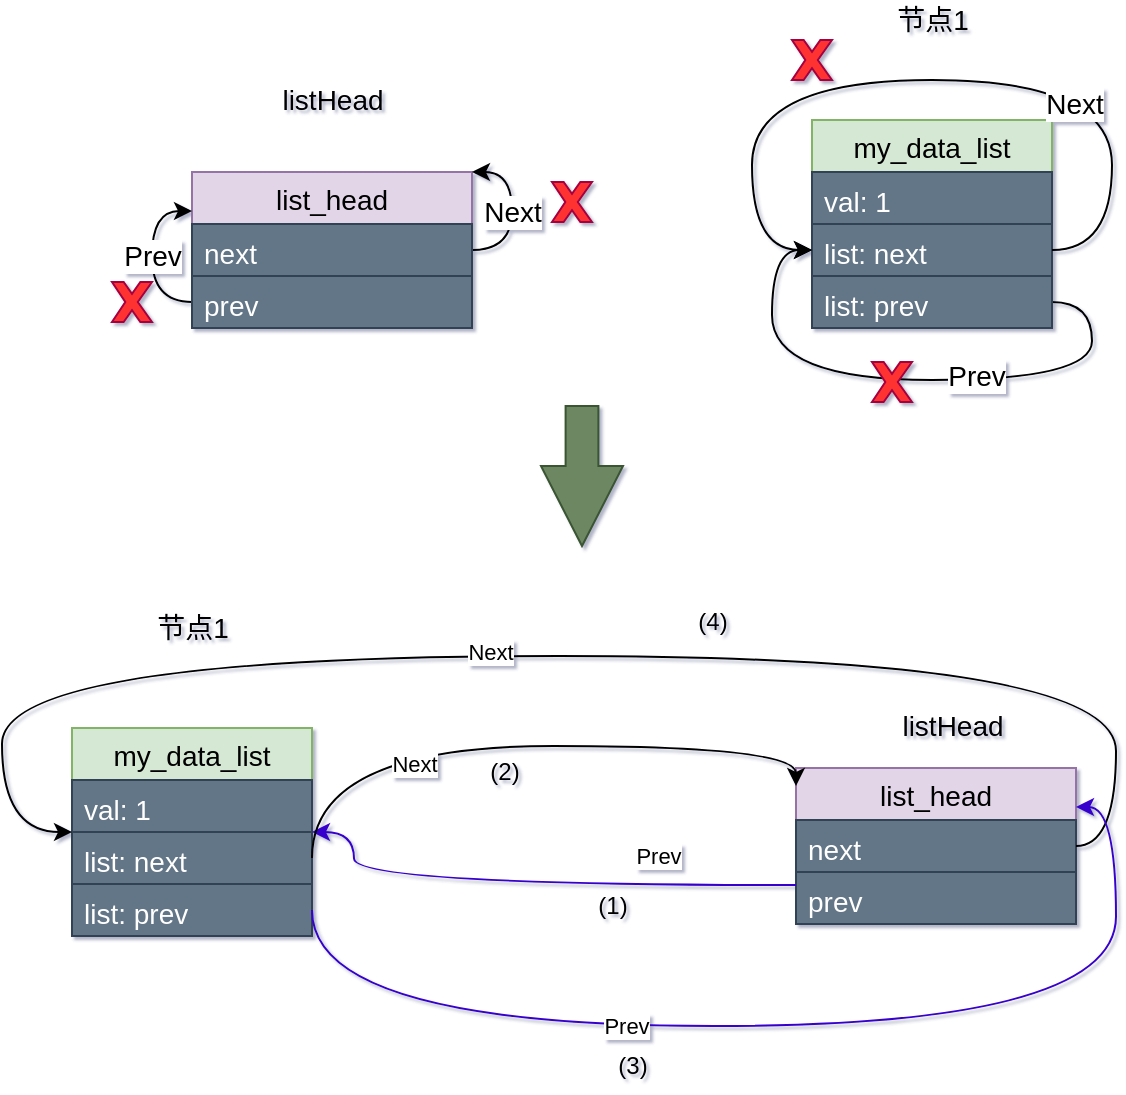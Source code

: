 <mxfile version="14.4.8" type="github">
  <diagram id="cWwRmzPN1MHZdzja27eT" name="第 1 页">
    <mxGraphModel dx="1422" dy="706" grid="0" gridSize="10" guides="1" tooltips="1" connect="1" arrows="1" fold="1" page="1" pageScale="1" pageWidth="827" pageHeight="1169" math="0" shadow="1">
      <root>
        <mxCell id="0" />
        <mxCell id="1" parent="0" />
        <mxCell id="IDVhuWLsbfSZycR1wHgU-45" value="" style="group" vertex="1" connectable="0" parent="1">
          <mxGeometry x="180" y="37" width="470" height="201" as="geometry" />
        </mxCell>
        <mxCell id="IDVhuWLsbfSZycR1wHgU-46" value="" style="group" vertex="1" connectable="0" parent="IDVhuWLsbfSZycR1wHgU-45">
          <mxGeometry x="350" width="120" height="164" as="geometry" />
        </mxCell>
        <mxCell id="IDVhuWLsbfSZycR1wHgU-47" value="my_data_list" style="swimlane;fontStyle=0;childLayout=stackLayout;horizontal=1;startSize=26;fillColor=#d5e8d4;horizontalStack=0;resizeParent=1;resizeParentMax=0;resizeLast=0;collapsible=1;marginBottom=0;fontSize=14;strokeColor=#82b366;" vertex="1" parent="IDVhuWLsbfSZycR1wHgU-46">
          <mxGeometry y="60" width="120" height="104" as="geometry" />
        </mxCell>
        <mxCell id="IDVhuWLsbfSZycR1wHgU-48" value="val: 1" style="text;strokeColor=#314354;fillColor=#647687;align=left;verticalAlign=top;spacingLeft=4;spacingRight=4;overflow=hidden;rotatable=0;points=[[0,0.5],[1,0.5]];portConstraint=eastwest;fontColor=#ffffff;fontSize=14;" vertex="1" parent="IDVhuWLsbfSZycR1wHgU-47">
          <mxGeometry y="26" width="120" height="26" as="geometry" />
        </mxCell>
        <mxCell id="IDVhuWLsbfSZycR1wHgU-49" value="list: next" style="text;strokeColor=#314354;fillColor=#647687;align=left;verticalAlign=top;spacingLeft=4;spacingRight=4;overflow=hidden;rotatable=0;points=[[0,0.5],[1,0.5]];portConstraint=eastwest;fontColor=#ffffff;fontSize=14;" vertex="1" parent="IDVhuWLsbfSZycR1wHgU-47">
          <mxGeometry y="52" width="120" height="26" as="geometry" />
        </mxCell>
        <mxCell id="IDVhuWLsbfSZycR1wHgU-50" style="edgeStyle=orthogonalEdgeStyle;curved=1;rounded=0;orthogonalLoop=1;jettySize=auto;html=1;exitX=1;exitY=0.5;exitDx=0;exitDy=0;entryX=0;entryY=0.5;entryDx=0;entryDy=0;fontSize=14;" edge="1" parent="IDVhuWLsbfSZycR1wHgU-47" source="IDVhuWLsbfSZycR1wHgU-52" target="IDVhuWLsbfSZycR1wHgU-49">
          <mxGeometry relative="1" as="geometry">
            <Array as="points">
              <mxPoint x="140" y="91" />
              <mxPoint x="140" y="130" />
              <mxPoint x="-20" y="130" />
              <mxPoint x="-20" y="65" />
            </Array>
          </mxGeometry>
        </mxCell>
        <mxCell id="IDVhuWLsbfSZycR1wHgU-51" value="Prev" style="edgeLabel;html=1;align=center;verticalAlign=middle;resizable=0;points=[];fontSize=14;" vertex="1" connectable="0" parent="IDVhuWLsbfSZycR1wHgU-50">
          <mxGeometry x="-0.23" y="-2" relative="1" as="geometry">
            <mxPoint as="offset" />
          </mxGeometry>
        </mxCell>
        <mxCell id="IDVhuWLsbfSZycR1wHgU-52" value="list: prev" style="text;strokeColor=#314354;fillColor=#647687;align=left;verticalAlign=top;spacingLeft=4;spacingRight=4;overflow=hidden;rotatable=0;points=[[0,0.5],[1,0.5]];portConstraint=eastwest;fontColor=#ffffff;fontSize=14;" vertex="1" parent="IDVhuWLsbfSZycR1wHgU-47">
          <mxGeometry y="78" width="120" height="26" as="geometry" />
        </mxCell>
        <mxCell id="IDVhuWLsbfSZycR1wHgU-53" style="edgeStyle=orthogonalEdgeStyle;curved=1;rounded=0;orthogonalLoop=1;jettySize=auto;html=1;exitX=1;exitY=0.5;exitDx=0;exitDy=0;entryX=0;entryY=0.5;entryDx=0;entryDy=0;fontSize=14;" edge="1" parent="IDVhuWLsbfSZycR1wHgU-47" source="IDVhuWLsbfSZycR1wHgU-49" target="IDVhuWLsbfSZycR1wHgU-49">
          <mxGeometry relative="1" as="geometry">
            <Array as="points">
              <mxPoint x="150" y="65" />
              <mxPoint x="150" y="-20" />
              <mxPoint x="-30" y="-20" />
              <mxPoint x="-30" y="65" />
            </Array>
          </mxGeometry>
        </mxCell>
        <mxCell id="IDVhuWLsbfSZycR1wHgU-54" value="Next" style="edgeLabel;html=1;align=center;verticalAlign=middle;resizable=0;points=[];fontSize=14;" vertex="1" connectable="0" parent="IDVhuWLsbfSZycR1wHgU-53">
          <mxGeometry x="-0.346" y="12" relative="1" as="geometry">
            <mxPoint as="offset" />
          </mxGeometry>
        </mxCell>
        <mxCell id="IDVhuWLsbfSZycR1wHgU-55" value="节点1" style="text;html=1;align=center;verticalAlign=middle;resizable=0;points=[];autosize=1;fontSize=14;" vertex="1" parent="IDVhuWLsbfSZycR1wHgU-46">
          <mxGeometry x="35" width="50" height="20" as="geometry" />
        </mxCell>
        <mxCell id="IDVhuWLsbfSZycR1wHgU-56" value="list_head" style="swimlane;fontStyle=0;childLayout=stackLayout;horizontal=1;startSize=26;fillColor=#e1d5e7;horizontalStack=0;resizeParent=1;resizeParentMax=0;resizeLast=0;collapsible=1;marginBottom=0;fontSize=14;strokeColor=#9673a6;" vertex="1" parent="IDVhuWLsbfSZycR1wHgU-45">
          <mxGeometry x="40" y="86" width="140" height="78" as="geometry" />
        </mxCell>
        <mxCell id="IDVhuWLsbfSZycR1wHgU-57" value="Next" style="edgeStyle=orthogonalEdgeStyle;curved=1;rounded=0;orthogonalLoop=1;jettySize=auto;html=1;exitX=1;exitY=0.5;exitDx=0;exitDy=0;entryX=1;entryY=0;entryDx=0;entryDy=0;fontSize=14;" edge="1" parent="IDVhuWLsbfSZycR1wHgU-56" source="IDVhuWLsbfSZycR1wHgU-58" target="IDVhuWLsbfSZycR1wHgU-56">
          <mxGeometry relative="1" as="geometry">
            <Array as="points">
              <mxPoint x="160" y="39" />
              <mxPoint x="160" />
            </Array>
          </mxGeometry>
        </mxCell>
        <mxCell id="IDVhuWLsbfSZycR1wHgU-58" value="next" style="text;strokeColor=#314354;fillColor=#647687;align=left;verticalAlign=top;spacingLeft=4;spacingRight=4;overflow=hidden;rotatable=0;points=[[0,0.5],[1,0.5]];portConstraint=eastwest;fontColor=#ffffff;fontSize=14;" vertex="1" parent="IDVhuWLsbfSZycR1wHgU-56">
          <mxGeometry y="26" width="140" height="26" as="geometry" />
        </mxCell>
        <mxCell id="IDVhuWLsbfSZycR1wHgU-59" value="Prev" style="edgeStyle=orthogonalEdgeStyle;curved=1;rounded=0;orthogonalLoop=1;jettySize=auto;html=1;exitX=0;exitY=0.5;exitDx=0;exitDy=0;entryX=0;entryY=0.25;entryDx=0;entryDy=0;fontSize=14;" edge="1" parent="IDVhuWLsbfSZycR1wHgU-56" source="IDVhuWLsbfSZycR1wHgU-60" target="IDVhuWLsbfSZycR1wHgU-56">
          <mxGeometry relative="1" as="geometry" />
        </mxCell>
        <mxCell id="IDVhuWLsbfSZycR1wHgU-60" value="prev" style="text;strokeColor=#314354;fillColor=#647687;align=left;verticalAlign=top;spacingLeft=4;spacingRight=4;overflow=hidden;rotatable=0;points=[[0,0.5],[1,0.5]];portConstraint=eastwest;fontColor=#ffffff;fontSize=14;" vertex="1" parent="IDVhuWLsbfSZycR1wHgU-56">
          <mxGeometry y="52" width="140" height="26" as="geometry" />
        </mxCell>
        <mxCell id="IDVhuWLsbfSZycR1wHgU-61" value="listHead" style="text;html=1;align=center;verticalAlign=middle;resizable=0;points=[];autosize=1;fontSize=14;" vertex="1" parent="IDVhuWLsbfSZycR1wHgU-45">
          <mxGeometry x="75" y="40" width="70" height="20" as="geometry" />
        </mxCell>
        <mxCell id="IDVhuWLsbfSZycR1wHgU-62" value="" style="verticalLabelPosition=bottom;verticalAlign=top;html=1;shape=mxgraph.basic.x;strokeColor=#A50040;fontColor=#ffffff;fillColor=#FF3333;" vertex="1" parent="IDVhuWLsbfSZycR1wHgU-45">
          <mxGeometry x="380" y="181" width="20" height="20" as="geometry" />
        </mxCell>
        <mxCell id="IDVhuWLsbfSZycR1wHgU-63" value="" style="verticalLabelPosition=bottom;verticalAlign=top;html=1;shape=mxgraph.basic.x;strokeColor=#A50040;fontColor=#ffffff;fillColor=#FF3333;" vertex="1" parent="IDVhuWLsbfSZycR1wHgU-45">
          <mxGeometry x="340" y="20" width="20" height="20" as="geometry" />
        </mxCell>
        <mxCell id="IDVhuWLsbfSZycR1wHgU-64" value="" style="verticalLabelPosition=bottom;verticalAlign=top;html=1;shape=mxgraph.basic.x;strokeColor=#A50040;fontColor=#ffffff;fillColor=#FF3333;" vertex="1" parent="IDVhuWLsbfSZycR1wHgU-45">
          <mxGeometry x="220" y="91" width="20" height="20" as="geometry" />
        </mxCell>
        <mxCell id="IDVhuWLsbfSZycR1wHgU-65" value="" style="verticalLabelPosition=bottom;verticalAlign=top;html=1;shape=mxgraph.basic.x;strokeColor=#A50040;fontColor=#ffffff;fillColor=#FF3333;" vertex="1" parent="IDVhuWLsbfSZycR1wHgU-45">
          <mxGeometry y="141" width="20" height="20" as="geometry" />
        </mxCell>
        <mxCell id="IDVhuWLsbfSZycR1wHgU-88" value="" style="html=1;shadow=0;dashed=0;align=center;verticalAlign=middle;shape=mxgraph.arrows2.arrow;dy=0.6;dx=40;direction=south;notch=0;fillColor=#6d8764;strokeColor=#3A5431;fontColor=#ffffff;" vertex="1" parent="1">
          <mxGeometry x="394.5" y="240" width="41" height="70" as="geometry" />
        </mxCell>
        <mxCell id="IDVhuWLsbfSZycR1wHgU-67" value="" style="group" vertex="1" connectable="0" parent="1">
          <mxGeometry x="160" y="341" width="120" height="164" as="geometry" />
        </mxCell>
        <mxCell id="IDVhuWLsbfSZycR1wHgU-68" value="my_data_list" style="swimlane;fontStyle=0;childLayout=stackLayout;horizontal=1;startSize=26;fillColor=#d5e8d4;horizontalStack=0;resizeParent=1;resizeParentMax=0;resizeLast=0;collapsible=1;marginBottom=0;fontSize=14;strokeColor=#82b366;" vertex="1" parent="IDVhuWLsbfSZycR1wHgU-67">
          <mxGeometry y="60" width="120" height="104" as="geometry" />
        </mxCell>
        <mxCell id="IDVhuWLsbfSZycR1wHgU-69" value="val: 1" style="text;strokeColor=#314354;fillColor=#647687;align=left;verticalAlign=top;spacingLeft=4;spacingRight=4;overflow=hidden;rotatable=0;points=[[0,0.5],[1,0.5]];portConstraint=eastwest;fontColor=#ffffff;fontSize=14;" vertex="1" parent="IDVhuWLsbfSZycR1wHgU-68">
          <mxGeometry y="26" width="120" height="26" as="geometry" />
        </mxCell>
        <mxCell id="IDVhuWLsbfSZycR1wHgU-70" value="list: next" style="text;strokeColor=#314354;fillColor=#647687;align=left;verticalAlign=top;spacingLeft=4;spacingRight=4;overflow=hidden;rotatable=0;points=[[0,0.5],[1,0.5]];portConstraint=eastwest;fontColor=#ffffff;fontSize=14;" vertex="1" parent="IDVhuWLsbfSZycR1wHgU-68">
          <mxGeometry y="52" width="120" height="26" as="geometry" />
        </mxCell>
        <mxCell id="IDVhuWLsbfSZycR1wHgU-71" value="list: prev" style="text;strokeColor=#314354;fillColor=#647687;align=left;verticalAlign=top;spacingLeft=4;spacingRight=4;overflow=hidden;rotatable=0;points=[[0,0.5],[1,0.5]];portConstraint=eastwest;fontColor=#ffffff;fontSize=14;" vertex="1" parent="IDVhuWLsbfSZycR1wHgU-68">
          <mxGeometry y="78" width="120" height="26" as="geometry" />
        </mxCell>
        <mxCell id="IDVhuWLsbfSZycR1wHgU-72" value="节点1" style="text;html=1;align=center;verticalAlign=middle;resizable=0;points=[];autosize=1;fontSize=14;" vertex="1" parent="IDVhuWLsbfSZycR1wHgU-67">
          <mxGeometry x="35" width="50" height="20" as="geometry" />
        </mxCell>
        <mxCell id="IDVhuWLsbfSZycR1wHgU-89" value="" style="group" vertex="1" connectable="0" parent="1">
          <mxGeometry x="530" y="390" width="140" height="124" as="geometry" />
        </mxCell>
        <mxCell id="IDVhuWLsbfSZycR1wHgU-73" value="list_head" style="swimlane;fontStyle=0;childLayout=stackLayout;horizontal=1;startSize=26;fillColor=#e1d5e7;horizontalStack=0;resizeParent=1;resizeParentMax=0;resizeLast=0;collapsible=1;marginBottom=0;fontSize=14;strokeColor=#9673a6;" vertex="1" parent="IDVhuWLsbfSZycR1wHgU-89">
          <mxGeometry x="-8" y="31" width="140" height="78" as="geometry" />
        </mxCell>
        <mxCell id="IDVhuWLsbfSZycR1wHgU-74" value="next" style="text;strokeColor=#314354;fillColor=#647687;align=left;verticalAlign=top;spacingLeft=4;spacingRight=4;overflow=hidden;rotatable=0;points=[[0,0.5],[1,0.5]];portConstraint=eastwest;fontColor=#ffffff;fontSize=14;" vertex="1" parent="IDVhuWLsbfSZycR1wHgU-73">
          <mxGeometry y="26" width="140" height="26" as="geometry" />
        </mxCell>
        <mxCell id="IDVhuWLsbfSZycR1wHgU-75" value="prev" style="text;strokeColor=#314354;fillColor=#647687;align=left;verticalAlign=top;spacingLeft=4;spacingRight=4;overflow=hidden;rotatable=0;points=[[0,0.5],[1,0.5]];portConstraint=eastwest;fontColor=#ffffff;fontSize=14;" vertex="1" parent="IDVhuWLsbfSZycR1wHgU-73">
          <mxGeometry y="52" width="140" height="26" as="geometry" />
        </mxCell>
        <mxCell id="IDVhuWLsbfSZycR1wHgU-76" value="listHead" style="text;html=1;align=center;verticalAlign=middle;resizable=0;points=[];autosize=1;fontSize=14;" vertex="1" parent="IDVhuWLsbfSZycR1wHgU-89">
          <mxGeometry x="35" width="70" height="20" as="geometry" />
        </mxCell>
        <mxCell id="IDVhuWLsbfSZycR1wHgU-91" style="edgeStyle=orthogonalEdgeStyle;curved=1;rounded=0;orthogonalLoop=1;jettySize=auto;html=1;exitX=0;exitY=0.75;exitDx=0;exitDy=0;entryX=1;entryY=0.5;entryDx=0;entryDy=0;fillColor=#6a00ff;strokeColor=#3700CC;" edge="1" parent="1" source="IDVhuWLsbfSZycR1wHgU-73" target="IDVhuWLsbfSZycR1wHgU-68">
          <mxGeometry relative="1" as="geometry">
            <Array as="points">
              <mxPoint x="301" y="480" />
              <mxPoint x="301" y="453" />
            </Array>
          </mxGeometry>
        </mxCell>
        <mxCell id="IDVhuWLsbfSZycR1wHgU-93" value="Prev" style="edgeLabel;html=1;align=center;verticalAlign=middle;resizable=0;points=[];" vertex="1" connectable="0" parent="IDVhuWLsbfSZycR1wHgU-91">
          <mxGeometry x="-0.487" y="-15" relative="1" as="geometry">
            <mxPoint as="offset" />
          </mxGeometry>
        </mxCell>
        <mxCell id="IDVhuWLsbfSZycR1wHgU-95" value="(1)" style="text;html=1;align=center;verticalAlign=middle;resizable=0;points=[];autosize=1;" vertex="1" parent="1">
          <mxGeometry x="415" y="480" width="30" height="20" as="geometry" />
        </mxCell>
        <mxCell id="IDVhuWLsbfSZycR1wHgU-96" value="(2)" style="text;html=1;align=center;verticalAlign=middle;resizable=0;points=[];autosize=1;" vertex="1" parent="1">
          <mxGeometry x="361" y="413" width="30" height="20" as="geometry" />
        </mxCell>
        <mxCell id="IDVhuWLsbfSZycR1wHgU-97" style="edgeStyle=orthogonalEdgeStyle;curved=1;rounded=0;orthogonalLoop=1;jettySize=auto;html=1;exitX=1;exitY=0.5;exitDx=0;exitDy=0;entryX=0;entryY=0.115;entryDx=0;entryDy=0;entryPerimeter=0;" edge="1" parent="1" source="IDVhuWLsbfSZycR1wHgU-70" target="IDVhuWLsbfSZycR1wHgU-73">
          <mxGeometry relative="1" as="geometry">
            <Array as="points">
              <mxPoint x="280" y="410" />
              <mxPoint x="522" y="410" />
            </Array>
          </mxGeometry>
        </mxCell>
        <mxCell id="IDVhuWLsbfSZycR1wHgU-98" value="Next" style="edgeLabel;html=1;align=center;verticalAlign=middle;resizable=0;points=[];" vertex="1" connectable="0" parent="IDVhuWLsbfSZycR1wHgU-97">
          <mxGeometry x="-0.331" y="-9" relative="1" as="geometry">
            <mxPoint as="offset" />
          </mxGeometry>
        </mxCell>
        <mxCell id="IDVhuWLsbfSZycR1wHgU-99" style="edgeStyle=orthogonalEdgeStyle;curved=1;rounded=0;orthogonalLoop=1;jettySize=auto;html=1;exitX=1;exitY=0.5;exitDx=0;exitDy=0;entryX=0;entryY=0.5;entryDx=0;entryDy=0;" edge="1" parent="1" source="IDVhuWLsbfSZycR1wHgU-73" target="IDVhuWLsbfSZycR1wHgU-68">
          <mxGeometry relative="1" as="geometry">
            <Array as="points">
              <mxPoint x="682" y="460" />
              <mxPoint x="682" y="365" />
              <mxPoint x="125" y="365" />
              <mxPoint x="125" y="453" />
            </Array>
          </mxGeometry>
        </mxCell>
        <mxCell id="IDVhuWLsbfSZycR1wHgU-103" value="Next" style="edgeLabel;html=1;align=center;verticalAlign=middle;resizable=0;points=[];" vertex="1" connectable="0" parent="IDVhuWLsbfSZycR1wHgU-99">
          <mxGeometry x="0.077" y="-2" relative="1" as="geometry">
            <mxPoint as="offset" />
          </mxGeometry>
        </mxCell>
        <mxCell id="IDVhuWLsbfSZycR1wHgU-100" style="edgeStyle=orthogonalEdgeStyle;curved=1;rounded=0;orthogonalLoop=1;jettySize=auto;html=1;exitX=1;exitY=0.5;exitDx=0;exitDy=0;entryX=1;entryY=0.25;entryDx=0;entryDy=0;fillColor=#6a00ff;strokeColor=#3700CC;" edge="1" parent="1" source="IDVhuWLsbfSZycR1wHgU-71" target="IDVhuWLsbfSZycR1wHgU-73">
          <mxGeometry relative="1" as="geometry">
            <Array as="points">
              <mxPoint x="280" y="550" />
              <mxPoint x="682" y="550" />
              <mxPoint x="682" y="441" />
            </Array>
          </mxGeometry>
        </mxCell>
        <mxCell id="IDVhuWLsbfSZycR1wHgU-101" value="Prev" style="edgeLabel;html=1;align=center;verticalAlign=middle;resizable=0;points=[];" vertex="1" connectable="0" parent="IDVhuWLsbfSZycR1wHgU-100">
          <mxGeometry x="-0.271" relative="1" as="geometry">
            <mxPoint as="offset" />
          </mxGeometry>
        </mxCell>
        <mxCell id="IDVhuWLsbfSZycR1wHgU-102" value="(3)" style="text;html=1;align=center;verticalAlign=middle;resizable=0;points=[];autosize=1;" vertex="1" parent="1">
          <mxGeometry x="425" y="560" width="30" height="20" as="geometry" />
        </mxCell>
        <mxCell id="IDVhuWLsbfSZycR1wHgU-104" value="(4)" style="text;html=1;align=center;verticalAlign=middle;resizable=0;points=[];autosize=1;" vertex="1" parent="1">
          <mxGeometry x="465" y="338" width="30" height="20" as="geometry" />
        </mxCell>
      </root>
    </mxGraphModel>
  </diagram>
</mxfile>
